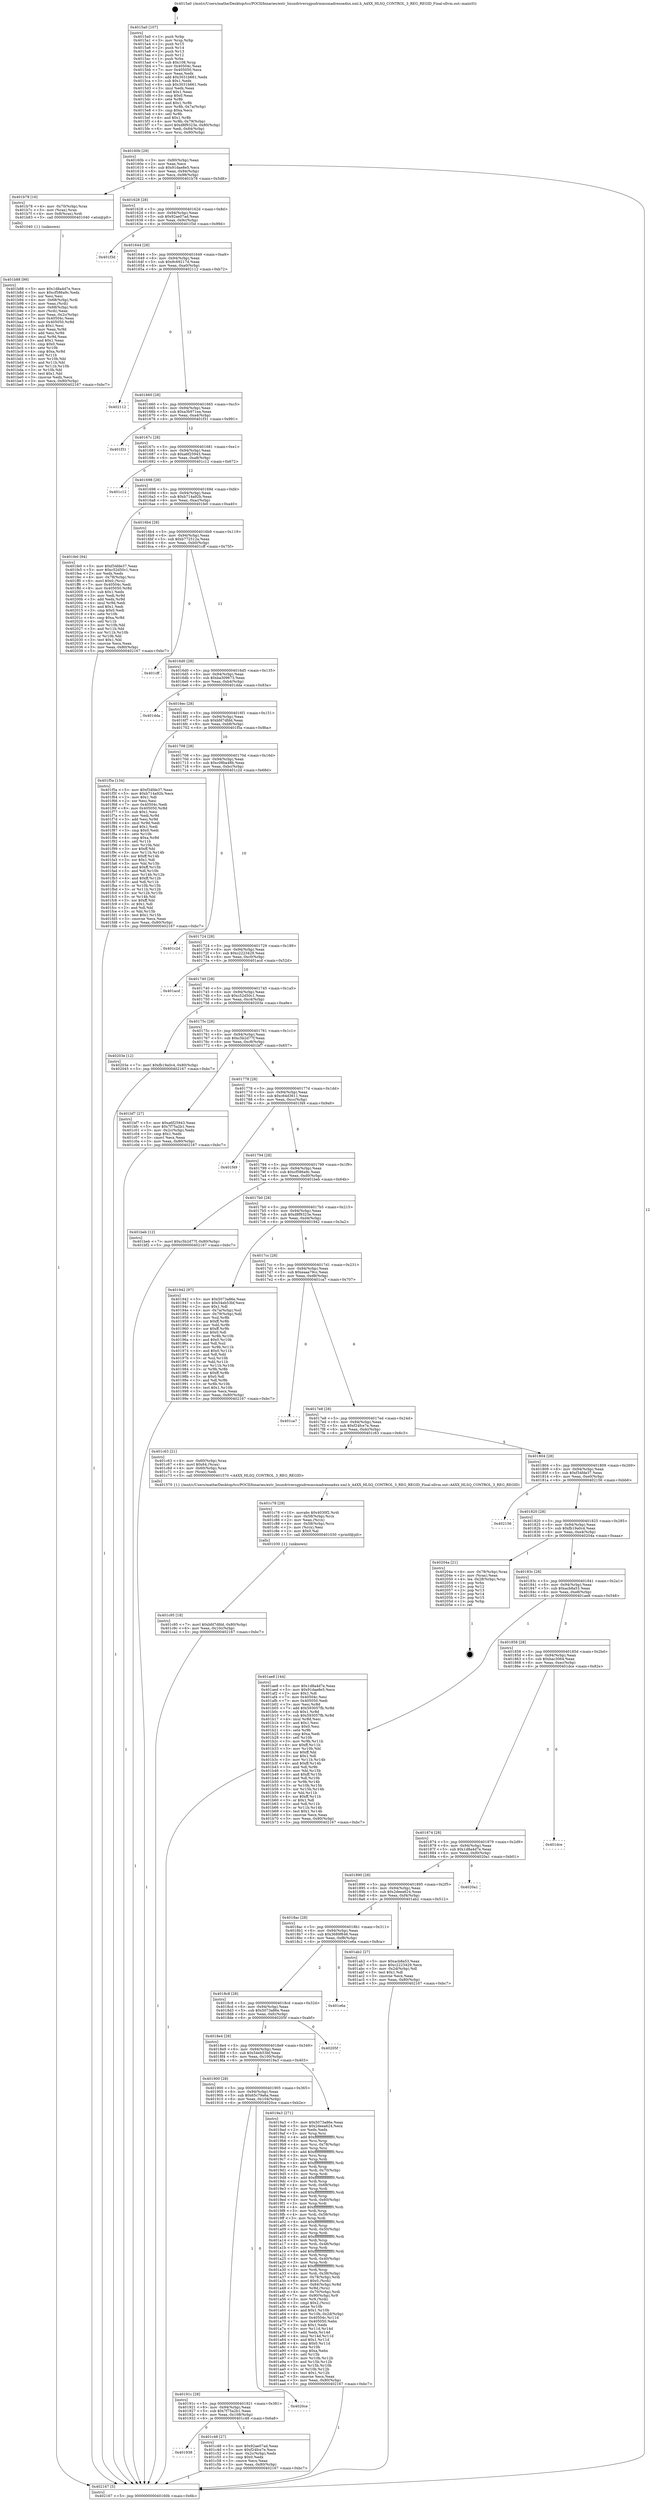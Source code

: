 digraph "0x4015a0" {
  label = "0x4015a0 (/mnt/c/Users/mathe/Desktop/tcc/POCII/binaries/extr_linuxdriversgpudrmmsmadrenoa4xx.xml.h_A4XX_HLSQ_CONTROL_3_REG_REGID_Final-ollvm.out::main(0))"
  labelloc = "t"
  node[shape=record]

  Entry [label="",width=0.3,height=0.3,shape=circle,fillcolor=black,style=filled]
  "0x40160b" [label="{
     0x40160b [29]\l
     | [instrs]\l
     &nbsp;&nbsp;0x40160b \<+3\>: mov -0x80(%rbp),%eax\l
     &nbsp;&nbsp;0x40160e \<+2\>: mov %eax,%ecx\l
     &nbsp;&nbsp;0x401610 \<+6\>: sub $0x91dae8e5,%ecx\l
     &nbsp;&nbsp;0x401616 \<+6\>: mov %eax,-0x94(%rbp)\l
     &nbsp;&nbsp;0x40161c \<+6\>: mov %ecx,-0x98(%rbp)\l
     &nbsp;&nbsp;0x401622 \<+6\>: je 0000000000401b78 \<main+0x5d8\>\l
  }"]
  "0x401b78" [label="{
     0x401b78 [16]\l
     | [instrs]\l
     &nbsp;&nbsp;0x401b78 \<+4\>: mov -0x70(%rbp),%rax\l
     &nbsp;&nbsp;0x401b7c \<+3\>: mov (%rax),%rax\l
     &nbsp;&nbsp;0x401b7f \<+4\>: mov 0x8(%rax),%rdi\l
     &nbsp;&nbsp;0x401b83 \<+5\>: call 0000000000401040 \<atoi@plt\>\l
     | [calls]\l
     &nbsp;&nbsp;0x401040 \{1\} (unknown)\l
  }"]
  "0x401628" [label="{
     0x401628 [28]\l
     | [instrs]\l
     &nbsp;&nbsp;0x401628 \<+5\>: jmp 000000000040162d \<main+0x8d\>\l
     &nbsp;&nbsp;0x40162d \<+6\>: mov -0x94(%rbp),%eax\l
     &nbsp;&nbsp;0x401633 \<+5\>: sub $0x92ae07ad,%eax\l
     &nbsp;&nbsp;0x401638 \<+6\>: mov %eax,-0x9c(%rbp)\l
     &nbsp;&nbsp;0x40163e \<+6\>: je 0000000000401f3d \<main+0x99d\>\l
  }"]
  Exit [label="",width=0.3,height=0.3,shape=circle,fillcolor=black,style=filled,peripheries=2]
  "0x401f3d" [label="{
     0x401f3d\l
  }", style=dashed]
  "0x401644" [label="{
     0x401644 [28]\l
     | [instrs]\l
     &nbsp;&nbsp;0x401644 \<+5\>: jmp 0000000000401649 \<main+0xa9\>\l
     &nbsp;&nbsp;0x401649 \<+6\>: mov -0x94(%rbp),%eax\l
     &nbsp;&nbsp;0x40164f \<+5\>: sub $0x9c69217d,%eax\l
     &nbsp;&nbsp;0x401654 \<+6\>: mov %eax,-0xa0(%rbp)\l
     &nbsp;&nbsp;0x40165a \<+6\>: je 0000000000402112 \<main+0xb72\>\l
  }"]
  "0x401c95" [label="{
     0x401c95 [18]\l
     | [instrs]\l
     &nbsp;&nbsp;0x401c95 \<+7\>: movl $0xbfd7dfdd,-0x80(%rbp)\l
     &nbsp;&nbsp;0x401c9c \<+6\>: mov %eax,-0x10c(%rbp)\l
     &nbsp;&nbsp;0x401ca2 \<+5\>: jmp 0000000000402167 \<main+0xbc7\>\l
  }"]
  "0x402112" [label="{
     0x402112\l
  }", style=dashed]
  "0x401660" [label="{
     0x401660 [28]\l
     | [instrs]\l
     &nbsp;&nbsp;0x401660 \<+5\>: jmp 0000000000401665 \<main+0xc5\>\l
     &nbsp;&nbsp;0x401665 \<+6\>: mov -0x94(%rbp),%eax\l
     &nbsp;&nbsp;0x40166b \<+5\>: sub $0xa3b971ea,%eax\l
     &nbsp;&nbsp;0x401670 \<+6\>: mov %eax,-0xa4(%rbp)\l
     &nbsp;&nbsp;0x401676 \<+6\>: je 0000000000401f31 \<main+0x991\>\l
  }"]
  "0x401c78" [label="{
     0x401c78 [29]\l
     | [instrs]\l
     &nbsp;&nbsp;0x401c78 \<+10\>: movabs $0x4030f2,%rdi\l
     &nbsp;&nbsp;0x401c82 \<+4\>: mov -0x58(%rbp),%rcx\l
     &nbsp;&nbsp;0x401c86 \<+2\>: mov %eax,(%rcx)\l
     &nbsp;&nbsp;0x401c88 \<+4\>: mov -0x58(%rbp),%rcx\l
     &nbsp;&nbsp;0x401c8c \<+2\>: mov (%rcx),%esi\l
     &nbsp;&nbsp;0x401c8e \<+2\>: mov $0x0,%al\l
     &nbsp;&nbsp;0x401c90 \<+5\>: call 0000000000401030 \<printf@plt\>\l
     | [calls]\l
     &nbsp;&nbsp;0x401030 \{1\} (unknown)\l
  }"]
  "0x401f31" [label="{
     0x401f31\l
  }", style=dashed]
  "0x40167c" [label="{
     0x40167c [28]\l
     | [instrs]\l
     &nbsp;&nbsp;0x40167c \<+5\>: jmp 0000000000401681 \<main+0xe1\>\l
     &nbsp;&nbsp;0x401681 \<+6\>: mov -0x94(%rbp),%eax\l
     &nbsp;&nbsp;0x401687 \<+5\>: sub $0xa6f25943,%eax\l
     &nbsp;&nbsp;0x40168c \<+6\>: mov %eax,-0xa8(%rbp)\l
     &nbsp;&nbsp;0x401692 \<+6\>: je 0000000000401c12 \<main+0x672\>\l
  }"]
  "0x401938" [label="{
     0x401938\l
  }", style=dashed]
  "0x401c12" [label="{
     0x401c12\l
  }", style=dashed]
  "0x401698" [label="{
     0x401698 [28]\l
     | [instrs]\l
     &nbsp;&nbsp;0x401698 \<+5\>: jmp 000000000040169d \<main+0xfd\>\l
     &nbsp;&nbsp;0x40169d \<+6\>: mov -0x94(%rbp),%eax\l
     &nbsp;&nbsp;0x4016a3 \<+5\>: sub $0xb714a92b,%eax\l
     &nbsp;&nbsp;0x4016a8 \<+6\>: mov %eax,-0xac(%rbp)\l
     &nbsp;&nbsp;0x4016ae \<+6\>: je 0000000000401fe0 \<main+0xa40\>\l
  }"]
  "0x401c48" [label="{
     0x401c48 [27]\l
     | [instrs]\l
     &nbsp;&nbsp;0x401c48 \<+5\>: mov $0x92ae07ad,%eax\l
     &nbsp;&nbsp;0x401c4d \<+5\>: mov $0xf24fce7e,%ecx\l
     &nbsp;&nbsp;0x401c52 \<+3\>: mov -0x2c(%rbp),%edx\l
     &nbsp;&nbsp;0x401c55 \<+3\>: cmp $0x0,%edx\l
     &nbsp;&nbsp;0x401c58 \<+3\>: cmove %ecx,%eax\l
     &nbsp;&nbsp;0x401c5b \<+3\>: mov %eax,-0x80(%rbp)\l
     &nbsp;&nbsp;0x401c5e \<+5\>: jmp 0000000000402167 \<main+0xbc7\>\l
  }"]
  "0x401fe0" [label="{
     0x401fe0 [94]\l
     | [instrs]\l
     &nbsp;&nbsp;0x401fe0 \<+5\>: mov $0xf34fde37,%eax\l
     &nbsp;&nbsp;0x401fe5 \<+5\>: mov $0xc52d50c1,%ecx\l
     &nbsp;&nbsp;0x401fea \<+2\>: xor %edx,%edx\l
     &nbsp;&nbsp;0x401fec \<+4\>: mov -0x78(%rbp),%rsi\l
     &nbsp;&nbsp;0x401ff0 \<+6\>: movl $0x0,(%rsi)\l
     &nbsp;&nbsp;0x401ff6 \<+7\>: mov 0x40504c,%edi\l
     &nbsp;&nbsp;0x401ffd \<+8\>: mov 0x405050,%r8d\l
     &nbsp;&nbsp;0x402005 \<+3\>: sub $0x1,%edx\l
     &nbsp;&nbsp;0x402008 \<+3\>: mov %edi,%r9d\l
     &nbsp;&nbsp;0x40200b \<+3\>: add %edx,%r9d\l
     &nbsp;&nbsp;0x40200e \<+4\>: imul %r9d,%edi\l
     &nbsp;&nbsp;0x402012 \<+3\>: and $0x1,%edi\l
     &nbsp;&nbsp;0x402015 \<+3\>: cmp $0x0,%edi\l
     &nbsp;&nbsp;0x402018 \<+4\>: sete %r10b\l
     &nbsp;&nbsp;0x40201c \<+4\>: cmp $0xa,%r8d\l
     &nbsp;&nbsp;0x402020 \<+4\>: setl %r11b\l
     &nbsp;&nbsp;0x402024 \<+3\>: mov %r10b,%bl\l
     &nbsp;&nbsp;0x402027 \<+3\>: and %r11b,%bl\l
     &nbsp;&nbsp;0x40202a \<+3\>: xor %r11b,%r10b\l
     &nbsp;&nbsp;0x40202d \<+3\>: or %r10b,%bl\l
     &nbsp;&nbsp;0x402030 \<+3\>: test $0x1,%bl\l
     &nbsp;&nbsp;0x402033 \<+3\>: cmovne %ecx,%eax\l
     &nbsp;&nbsp;0x402036 \<+3\>: mov %eax,-0x80(%rbp)\l
     &nbsp;&nbsp;0x402039 \<+5\>: jmp 0000000000402167 \<main+0xbc7\>\l
  }"]
  "0x4016b4" [label="{
     0x4016b4 [28]\l
     | [instrs]\l
     &nbsp;&nbsp;0x4016b4 \<+5\>: jmp 00000000004016b9 \<main+0x119\>\l
     &nbsp;&nbsp;0x4016b9 \<+6\>: mov -0x94(%rbp),%eax\l
     &nbsp;&nbsp;0x4016bf \<+5\>: sub $0xb772512a,%eax\l
     &nbsp;&nbsp;0x4016c4 \<+6\>: mov %eax,-0xb0(%rbp)\l
     &nbsp;&nbsp;0x4016ca \<+6\>: je 0000000000401cff \<main+0x75f\>\l
  }"]
  "0x40191c" [label="{
     0x40191c [28]\l
     | [instrs]\l
     &nbsp;&nbsp;0x40191c \<+5\>: jmp 0000000000401921 \<main+0x381\>\l
     &nbsp;&nbsp;0x401921 \<+6\>: mov -0x94(%rbp),%eax\l
     &nbsp;&nbsp;0x401927 \<+5\>: sub $0x7f75a2b1,%eax\l
     &nbsp;&nbsp;0x40192c \<+6\>: mov %eax,-0x108(%rbp)\l
     &nbsp;&nbsp;0x401932 \<+6\>: je 0000000000401c48 \<main+0x6a8\>\l
  }"]
  "0x401cff" [label="{
     0x401cff\l
  }", style=dashed]
  "0x4016d0" [label="{
     0x4016d0 [28]\l
     | [instrs]\l
     &nbsp;&nbsp;0x4016d0 \<+5\>: jmp 00000000004016d5 \<main+0x135\>\l
     &nbsp;&nbsp;0x4016d5 \<+6\>: mov -0x94(%rbp),%eax\l
     &nbsp;&nbsp;0x4016db \<+5\>: sub $0xba309673,%eax\l
     &nbsp;&nbsp;0x4016e0 \<+6\>: mov %eax,-0xb4(%rbp)\l
     &nbsp;&nbsp;0x4016e6 \<+6\>: je 0000000000401dda \<main+0x83a\>\l
  }"]
  "0x4020ce" [label="{
     0x4020ce\l
  }", style=dashed]
  "0x401dda" [label="{
     0x401dda\l
  }", style=dashed]
  "0x4016ec" [label="{
     0x4016ec [28]\l
     | [instrs]\l
     &nbsp;&nbsp;0x4016ec \<+5\>: jmp 00000000004016f1 \<main+0x151\>\l
     &nbsp;&nbsp;0x4016f1 \<+6\>: mov -0x94(%rbp),%eax\l
     &nbsp;&nbsp;0x4016f7 \<+5\>: sub $0xbfd7dfdd,%eax\l
     &nbsp;&nbsp;0x4016fc \<+6\>: mov %eax,-0xb8(%rbp)\l
     &nbsp;&nbsp;0x401702 \<+6\>: je 0000000000401f5a \<main+0x9ba\>\l
  }"]
  "0x401b88" [label="{
     0x401b88 [99]\l
     | [instrs]\l
     &nbsp;&nbsp;0x401b88 \<+5\>: mov $0x1d8a4d7e,%ecx\l
     &nbsp;&nbsp;0x401b8d \<+5\>: mov $0xcf586a9c,%edx\l
     &nbsp;&nbsp;0x401b92 \<+2\>: xor %esi,%esi\l
     &nbsp;&nbsp;0x401b94 \<+4\>: mov -0x68(%rbp),%rdi\l
     &nbsp;&nbsp;0x401b98 \<+2\>: mov %eax,(%rdi)\l
     &nbsp;&nbsp;0x401b9a \<+4\>: mov -0x68(%rbp),%rdi\l
     &nbsp;&nbsp;0x401b9e \<+2\>: mov (%rdi),%eax\l
     &nbsp;&nbsp;0x401ba0 \<+3\>: mov %eax,-0x2c(%rbp)\l
     &nbsp;&nbsp;0x401ba3 \<+7\>: mov 0x40504c,%eax\l
     &nbsp;&nbsp;0x401baa \<+8\>: mov 0x405050,%r8d\l
     &nbsp;&nbsp;0x401bb2 \<+3\>: sub $0x1,%esi\l
     &nbsp;&nbsp;0x401bb5 \<+3\>: mov %eax,%r9d\l
     &nbsp;&nbsp;0x401bb8 \<+3\>: add %esi,%r9d\l
     &nbsp;&nbsp;0x401bbb \<+4\>: imul %r9d,%eax\l
     &nbsp;&nbsp;0x401bbf \<+3\>: and $0x1,%eax\l
     &nbsp;&nbsp;0x401bc2 \<+3\>: cmp $0x0,%eax\l
     &nbsp;&nbsp;0x401bc5 \<+4\>: sete %r10b\l
     &nbsp;&nbsp;0x401bc9 \<+4\>: cmp $0xa,%r8d\l
     &nbsp;&nbsp;0x401bcd \<+4\>: setl %r11b\l
     &nbsp;&nbsp;0x401bd1 \<+3\>: mov %r10b,%bl\l
     &nbsp;&nbsp;0x401bd4 \<+3\>: and %r11b,%bl\l
     &nbsp;&nbsp;0x401bd7 \<+3\>: xor %r11b,%r10b\l
     &nbsp;&nbsp;0x401bda \<+3\>: or %r10b,%bl\l
     &nbsp;&nbsp;0x401bdd \<+3\>: test $0x1,%bl\l
     &nbsp;&nbsp;0x401be0 \<+3\>: cmovne %edx,%ecx\l
     &nbsp;&nbsp;0x401be3 \<+3\>: mov %ecx,-0x80(%rbp)\l
     &nbsp;&nbsp;0x401be6 \<+5\>: jmp 0000000000402167 \<main+0xbc7\>\l
  }"]
  "0x401f5a" [label="{
     0x401f5a [134]\l
     | [instrs]\l
     &nbsp;&nbsp;0x401f5a \<+5\>: mov $0xf34fde37,%eax\l
     &nbsp;&nbsp;0x401f5f \<+5\>: mov $0xb714a92b,%ecx\l
     &nbsp;&nbsp;0x401f64 \<+2\>: mov $0x1,%dl\l
     &nbsp;&nbsp;0x401f66 \<+2\>: xor %esi,%esi\l
     &nbsp;&nbsp;0x401f68 \<+7\>: mov 0x40504c,%edi\l
     &nbsp;&nbsp;0x401f6f \<+8\>: mov 0x405050,%r8d\l
     &nbsp;&nbsp;0x401f77 \<+3\>: sub $0x1,%esi\l
     &nbsp;&nbsp;0x401f7a \<+3\>: mov %edi,%r9d\l
     &nbsp;&nbsp;0x401f7d \<+3\>: add %esi,%r9d\l
     &nbsp;&nbsp;0x401f80 \<+4\>: imul %r9d,%edi\l
     &nbsp;&nbsp;0x401f84 \<+3\>: and $0x1,%edi\l
     &nbsp;&nbsp;0x401f87 \<+3\>: cmp $0x0,%edi\l
     &nbsp;&nbsp;0x401f8a \<+4\>: sete %r10b\l
     &nbsp;&nbsp;0x401f8e \<+4\>: cmp $0xa,%r8d\l
     &nbsp;&nbsp;0x401f92 \<+4\>: setl %r11b\l
     &nbsp;&nbsp;0x401f96 \<+3\>: mov %r10b,%bl\l
     &nbsp;&nbsp;0x401f99 \<+3\>: xor $0xff,%bl\l
     &nbsp;&nbsp;0x401f9c \<+3\>: mov %r11b,%r14b\l
     &nbsp;&nbsp;0x401f9f \<+4\>: xor $0xff,%r14b\l
     &nbsp;&nbsp;0x401fa3 \<+3\>: xor $0x1,%dl\l
     &nbsp;&nbsp;0x401fa6 \<+3\>: mov %bl,%r15b\l
     &nbsp;&nbsp;0x401fa9 \<+4\>: and $0xff,%r15b\l
     &nbsp;&nbsp;0x401fad \<+3\>: and %dl,%r10b\l
     &nbsp;&nbsp;0x401fb0 \<+3\>: mov %r14b,%r12b\l
     &nbsp;&nbsp;0x401fb3 \<+4\>: and $0xff,%r12b\l
     &nbsp;&nbsp;0x401fb7 \<+3\>: and %dl,%r11b\l
     &nbsp;&nbsp;0x401fba \<+3\>: or %r10b,%r15b\l
     &nbsp;&nbsp;0x401fbd \<+3\>: or %r11b,%r12b\l
     &nbsp;&nbsp;0x401fc0 \<+3\>: xor %r12b,%r15b\l
     &nbsp;&nbsp;0x401fc3 \<+3\>: or %r14b,%bl\l
     &nbsp;&nbsp;0x401fc6 \<+3\>: xor $0xff,%bl\l
     &nbsp;&nbsp;0x401fc9 \<+3\>: or $0x1,%dl\l
     &nbsp;&nbsp;0x401fcc \<+2\>: and %dl,%bl\l
     &nbsp;&nbsp;0x401fce \<+3\>: or %bl,%r15b\l
     &nbsp;&nbsp;0x401fd1 \<+4\>: test $0x1,%r15b\l
     &nbsp;&nbsp;0x401fd5 \<+3\>: cmovne %ecx,%eax\l
     &nbsp;&nbsp;0x401fd8 \<+3\>: mov %eax,-0x80(%rbp)\l
     &nbsp;&nbsp;0x401fdb \<+5\>: jmp 0000000000402167 \<main+0xbc7\>\l
  }"]
  "0x401708" [label="{
     0x401708 [28]\l
     | [instrs]\l
     &nbsp;&nbsp;0x401708 \<+5\>: jmp 000000000040170d \<main+0x16d\>\l
     &nbsp;&nbsp;0x40170d \<+6\>: mov -0x94(%rbp),%eax\l
     &nbsp;&nbsp;0x401713 \<+5\>: sub $0xc08ba48b,%eax\l
     &nbsp;&nbsp;0x401718 \<+6\>: mov %eax,-0xbc(%rbp)\l
     &nbsp;&nbsp;0x40171e \<+6\>: je 0000000000401c2d \<main+0x68d\>\l
  }"]
  "0x401900" [label="{
     0x401900 [28]\l
     | [instrs]\l
     &nbsp;&nbsp;0x401900 \<+5\>: jmp 0000000000401905 \<main+0x365\>\l
     &nbsp;&nbsp;0x401905 \<+6\>: mov -0x94(%rbp),%eax\l
     &nbsp;&nbsp;0x40190b \<+5\>: sub $0x65c79a6a,%eax\l
     &nbsp;&nbsp;0x401910 \<+6\>: mov %eax,-0x104(%rbp)\l
     &nbsp;&nbsp;0x401916 \<+6\>: je 00000000004020ce \<main+0xb2e\>\l
  }"]
  "0x401c2d" [label="{
     0x401c2d\l
  }", style=dashed]
  "0x401724" [label="{
     0x401724 [28]\l
     | [instrs]\l
     &nbsp;&nbsp;0x401724 \<+5\>: jmp 0000000000401729 \<main+0x189\>\l
     &nbsp;&nbsp;0x401729 \<+6\>: mov -0x94(%rbp),%eax\l
     &nbsp;&nbsp;0x40172f \<+5\>: sub $0xc2223429,%eax\l
     &nbsp;&nbsp;0x401734 \<+6\>: mov %eax,-0xc0(%rbp)\l
     &nbsp;&nbsp;0x40173a \<+6\>: je 0000000000401acd \<main+0x52d\>\l
  }"]
  "0x4019a3" [label="{
     0x4019a3 [271]\l
     | [instrs]\l
     &nbsp;&nbsp;0x4019a3 \<+5\>: mov $0x5073a86e,%eax\l
     &nbsp;&nbsp;0x4019a8 \<+5\>: mov $0x2deea624,%ecx\l
     &nbsp;&nbsp;0x4019ad \<+2\>: xor %edx,%edx\l
     &nbsp;&nbsp;0x4019af \<+3\>: mov %rsp,%rsi\l
     &nbsp;&nbsp;0x4019b2 \<+4\>: add $0xfffffffffffffff0,%rsi\l
     &nbsp;&nbsp;0x4019b6 \<+3\>: mov %rsi,%rsp\l
     &nbsp;&nbsp;0x4019b9 \<+4\>: mov %rsi,-0x78(%rbp)\l
     &nbsp;&nbsp;0x4019bd \<+3\>: mov %rsp,%rsi\l
     &nbsp;&nbsp;0x4019c0 \<+4\>: add $0xfffffffffffffff0,%rsi\l
     &nbsp;&nbsp;0x4019c4 \<+3\>: mov %rsi,%rsp\l
     &nbsp;&nbsp;0x4019c7 \<+3\>: mov %rsp,%rdi\l
     &nbsp;&nbsp;0x4019ca \<+4\>: add $0xfffffffffffffff0,%rdi\l
     &nbsp;&nbsp;0x4019ce \<+3\>: mov %rdi,%rsp\l
     &nbsp;&nbsp;0x4019d1 \<+4\>: mov %rdi,-0x70(%rbp)\l
     &nbsp;&nbsp;0x4019d5 \<+3\>: mov %rsp,%rdi\l
     &nbsp;&nbsp;0x4019d8 \<+4\>: add $0xfffffffffffffff0,%rdi\l
     &nbsp;&nbsp;0x4019dc \<+3\>: mov %rdi,%rsp\l
     &nbsp;&nbsp;0x4019df \<+4\>: mov %rdi,-0x68(%rbp)\l
     &nbsp;&nbsp;0x4019e3 \<+3\>: mov %rsp,%rdi\l
     &nbsp;&nbsp;0x4019e6 \<+4\>: add $0xfffffffffffffff0,%rdi\l
     &nbsp;&nbsp;0x4019ea \<+3\>: mov %rdi,%rsp\l
     &nbsp;&nbsp;0x4019ed \<+4\>: mov %rdi,-0x60(%rbp)\l
     &nbsp;&nbsp;0x4019f1 \<+3\>: mov %rsp,%rdi\l
     &nbsp;&nbsp;0x4019f4 \<+4\>: add $0xfffffffffffffff0,%rdi\l
     &nbsp;&nbsp;0x4019f8 \<+3\>: mov %rdi,%rsp\l
     &nbsp;&nbsp;0x4019fb \<+4\>: mov %rdi,-0x58(%rbp)\l
     &nbsp;&nbsp;0x4019ff \<+3\>: mov %rsp,%rdi\l
     &nbsp;&nbsp;0x401a02 \<+4\>: add $0xfffffffffffffff0,%rdi\l
     &nbsp;&nbsp;0x401a06 \<+3\>: mov %rdi,%rsp\l
     &nbsp;&nbsp;0x401a09 \<+4\>: mov %rdi,-0x50(%rbp)\l
     &nbsp;&nbsp;0x401a0d \<+3\>: mov %rsp,%rdi\l
     &nbsp;&nbsp;0x401a10 \<+4\>: add $0xfffffffffffffff0,%rdi\l
     &nbsp;&nbsp;0x401a14 \<+3\>: mov %rdi,%rsp\l
     &nbsp;&nbsp;0x401a17 \<+4\>: mov %rdi,-0x48(%rbp)\l
     &nbsp;&nbsp;0x401a1b \<+3\>: mov %rsp,%rdi\l
     &nbsp;&nbsp;0x401a1e \<+4\>: add $0xfffffffffffffff0,%rdi\l
     &nbsp;&nbsp;0x401a22 \<+3\>: mov %rdi,%rsp\l
     &nbsp;&nbsp;0x401a25 \<+4\>: mov %rdi,-0x40(%rbp)\l
     &nbsp;&nbsp;0x401a29 \<+3\>: mov %rsp,%rdi\l
     &nbsp;&nbsp;0x401a2c \<+4\>: add $0xfffffffffffffff0,%rdi\l
     &nbsp;&nbsp;0x401a30 \<+3\>: mov %rdi,%rsp\l
     &nbsp;&nbsp;0x401a33 \<+4\>: mov %rdi,-0x38(%rbp)\l
     &nbsp;&nbsp;0x401a37 \<+4\>: mov -0x78(%rbp),%rdi\l
     &nbsp;&nbsp;0x401a3b \<+6\>: movl $0x0,(%rdi)\l
     &nbsp;&nbsp;0x401a41 \<+7\>: mov -0x84(%rbp),%r8d\l
     &nbsp;&nbsp;0x401a48 \<+3\>: mov %r8d,(%rsi)\l
     &nbsp;&nbsp;0x401a4b \<+4\>: mov -0x70(%rbp),%rdi\l
     &nbsp;&nbsp;0x401a4f \<+7\>: mov -0x90(%rbp),%r9\l
     &nbsp;&nbsp;0x401a56 \<+3\>: mov %r9,(%rdi)\l
     &nbsp;&nbsp;0x401a59 \<+3\>: cmpl $0x2,(%rsi)\l
     &nbsp;&nbsp;0x401a5c \<+4\>: setne %r10b\l
     &nbsp;&nbsp;0x401a60 \<+4\>: and $0x1,%r10b\l
     &nbsp;&nbsp;0x401a64 \<+4\>: mov %r10b,-0x2d(%rbp)\l
     &nbsp;&nbsp;0x401a68 \<+8\>: mov 0x40504c,%r11d\l
     &nbsp;&nbsp;0x401a70 \<+7\>: mov 0x405050,%ebx\l
     &nbsp;&nbsp;0x401a77 \<+3\>: sub $0x1,%edx\l
     &nbsp;&nbsp;0x401a7a \<+3\>: mov %r11d,%r14d\l
     &nbsp;&nbsp;0x401a7d \<+3\>: add %edx,%r14d\l
     &nbsp;&nbsp;0x401a80 \<+4\>: imul %r14d,%r11d\l
     &nbsp;&nbsp;0x401a84 \<+4\>: and $0x1,%r11d\l
     &nbsp;&nbsp;0x401a88 \<+4\>: cmp $0x0,%r11d\l
     &nbsp;&nbsp;0x401a8c \<+4\>: sete %r10b\l
     &nbsp;&nbsp;0x401a90 \<+3\>: cmp $0xa,%ebx\l
     &nbsp;&nbsp;0x401a93 \<+4\>: setl %r15b\l
     &nbsp;&nbsp;0x401a97 \<+3\>: mov %r10b,%r12b\l
     &nbsp;&nbsp;0x401a9a \<+3\>: and %r15b,%r12b\l
     &nbsp;&nbsp;0x401a9d \<+3\>: xor %r15b,%r10b\l
     &nbsp;&nbsp;0x401aa0 \<+3\>: or %r10b,%r12b\l
     &nbsp;&nbsp;0x401aa3 \<+4\>: test $0x1,%r12b\l
     &nbsp;&nbsp;0x401aa7 \<+3\>: cmovne %ecx,%eax\l
     &nbsp;&nbsp;0x401aaa \<+3\>: mov %eax,-0x80(%rbp)\l
     &nbsp;&nbsp;0x401aad \<+5\>: jmp 0000000000402167 \<main+0xbc7\>\l
  }"]
  "0x401acd" [label="{
     0x401acd\l
  }", style=dashed]
  "0x401740" [label="{
     0x401740 [28]\l
     | [instrs]\l
     &nbsp;&nbsp;0x401740 \<+5\>: jmp 0000000000401745 \<main+0x1a5\>\l
     &nbsp;&nbsp;0x401745 \<+6\>: mov -0x94(%rbp),%eax\l
     &nbsp;&nbsp;0x40174b \<+5\>: sub $0xc52d50c1,%eax\l
     &nbsp;&nbsp;0x401750 \<+6\>: mov %eax,-0xc4(%rbp)\l
     &nbsp;&nbsp;0x401756 \<+6\>: je 000000000040203e \<main+0xa9e\>\l
  }"]
  "0x4018e4" [label="{
     0x4018e4 [28]\l
     | [instrs]\l
     &nbsp;&nbsp;0x4018e4 \<+5\>: jmp 00000000004018e9 \<main+0x349\>\l
     &nbsp;&nbsp;0x4018e9 \<+6\>: mov -0x94(%rbp),%eax\l
     &nbsp;&nbsp;0x4018ef \<+5\>: sub $0x54eb53bf,%eax\l
     &nbsp;&nbsp;0x4018f4 \<+6\>: mov %eax,-0x100(%rbp)\l
     &nbsp;&nbsp;0x4018fa \<+6\>: je 00000000004019a3 \<main+0x403\>\l
  }"]
  "0x40203e" [label="{
     0x40203e [12]\l
     | [instrs]\l
     &nbsp;&nbsp;0x40203e \<+7\>: movl $0xfb19a0c4,-0x80(%rbp)\l
     &nbsp;&nbsp;0x402045 \<+5\>: jmp 0000000000402167 \<main+0xbc7\>\l
  }"]
  "0x40175c" [label="{
     0x40175c [28]\l
     | [instrs]\l
     &nbsp;&nbsp;0x40175c \<+5\>: jmp 0000000000401761 \<main+0x1c1\>\l
     &nbsp;&nbsp;0x401761 \<+6\>: mov -0x94(%rbp),%eax\l
     &nbsp;&nbsp;0x401767 \<+5\>: sub $0xc5b2d77f,%eax\l
     &nbsp;&nbsp;0x40176c \<+6\>: mov %eax,-0xc8(%rbp)\l
     &nbsp;&nbsp;0x401772 \<+6\>: je 0000000000401bf7 \<main+0x657\>\l
  }"]
  "0x40205f" [label="{
     0x40205f\l
  }", style=dashed]
  "0x401bf7" [label="{
     0x401bf7 [27]\l
     | [instrs]\l
     &nbsp;&nbsp;0x401bf7 \<+5\>: mov $0xa6f25943,%eax\l
     &nbsp;&nbsp;0x401bfc \<+5\>: mov $0x7f75a2b1,%ecx\l
     &nbsp;&nbsp;0x401c01 \<+3\>: mov -0x2c(%rbp),%edx\l
     &nbsp;&nbsp;0x401c04 \<+3\>: cmp $0x1,%edx\l
     &nbsp;&nbsp;0x401c07 \<+3\>: cmovl %ecx,%eax\l
     &nbsp;&nbsp;0x401c0a \<+3\>: mov %eax,-0x80(%rbp)\l
     &nbsp;&nbsp;0x401c0d \<+5\>: jmp 0000000000402167 \<main+0xbc7\>\l
  }"]
  "0x401778" [label="{
     0x401778 [28]\l
     | [instrs]\l
     &nbsp;&nbsp;0x401778 \<+5\>: jmp 000000000040177d \<main+0x1dd\>\l
     &nbsp;&nbsp;0x40177d \<+6\>: mov -0x94(%rbp),%eax\l
     &nbsp;&nbsp;0x401783 \<+5\>: sub $0xc64d3611,%eax\l
     &nbsp;&nbsp;0x401788 \<+6\>: mov %eax,-0xcc(%rbp)\l
     &nbsp;&nbsp;0x40178e \<+6\>: je 0000000000401f49 \<main+0x9a9\>\l
  }"]
  "0x4018c8" [label="{
     0x4018c8 [28]\l
     | [instrs]\l
     &nbsp;&nbsp;0x4018c8 \<+5\>: jmp 00000000004018cd \<main+0x32d\>\l
     &nbsp;&nbsp;0x4018cd \<+6\>: mov -0x94(%rbp),%eax\l
     &nbsp;&nbsp;0x4018d3 \<+5\>: sub $0x5073a86e,%eax\l
     &nbsp;&nbsp;0x4018d8 \<+6\>: mov %eax,-0xfc(%rbp)\l
     &nbsp;&nbsp;0x4018de \<+6\>: je 000000000040205f \<main+0xabf\>\l
  }"]
  "0x401f49" [label="{
     0x401f49\l
  }", style=dashed]
  "0x401794" [label="{
     0x401794 [28]\l
     | [instrs]\l
     &nbsp;&nbsp;0x401794 \<+5\>: jmp 0000000000401799 \<main+0x1f9\>\l
     &nbsp;&nbsp;0x401799 \<+6\>: mov -0x94(%rbp),%eax\l
     &nbsp;&nbsp;0x40179f \<+5\>: sub $0xcf586a9c,%eax\l
     &nbsp;&nbsp;0x4017a4 \<+6\>: mov %eax,-0xd0(%rbp)\l
     &nbsp;&nbsp;0x4017aa \<+6\>: je 0000000000401beb \<main+0x64b\>\l
  }"]
  "0x401e6a" [label="{
     0x401e6a\l
  }", style=dashed]
  "0x401beb" [label="{
     0x401beb [12]\l
     | [instrs]\l
     &nbsp;&nbsp;0x401beb \<+7\>: movl $0xc5b2d77f,-0x80(%rbp)\l
     &nbsp;&nbsp;0x401bf2 \<+5\>: jmp 0000000000402167 \<main+0xbc7\>\l
  }"]
  "0x4017b0" [label="{
     0x4017b0 [28]\l
     | [instrs]\l
     &nbsp;&nbsp;0x4017b0 \<+5\>: jmp 00000000004017b5 \<main+0x215\>\l
     &nbsp;&nbsp;0x4017b5 \<+6\>: mov -0x94(%rbp),%eax\l
     &nbsp;&nbsp;0x4017bb \<+5\>: sub $0xd8f9323e,%eax\l
     &nbsp;&nbsp;0x4017c0 \<+6\>: mov %eax,-0xd4(%rbp)\l
     &nbsp;&nbsp;0x4017c6 \<+6\>: je 0000000000401942 \<main+0x3a2\>\l
  }"]
  "0x4018ac" [label="{
     0x4018ac [28]\l
     | [instrs]\l
     &nbsp;&nbsp;0x4018ac \<+5\>: jmp 00000000004018b1 \<main+0x311\>\l
     &nbsp;&nbsp;0x4018b1 \<+6\>: mov -0x94(%rbp),%eax\l
     &nbsp;&nbsp;0x4018b7 \<+5\>: sub $0x3689f646,%eax\l
     &nbsp;&nbsp;0x4018bc \<+6\>: mov %eax,-0xf8(%rbp)\l
     &nbsp;&nbsp;0x4018c2 \<+6\>: je 0000000000401e6a \<main+0x8ca\>\l
  }"]
  "0x401942" [label="{
     0x401942 [97]\l
     | [instrs]\l
     &nbsp;&nbsp;0x401942 \<+5\>: mov $0x5073a86e,%eax\l
     &nbsp;&nbsp;0x401947 \<+5\>: mov $0x54eb53bf,%ecx\l
     &nbsp;&nbsp;0x40194c \<+2\>: mov $0x1,%dl\l
     &nbsp;&nbsp;0x40194e \<+4\>: mov -0x7a(%rbp),%sil\l
     &nbsp;&nbsp;0x401952 \<+4\>: mov -0x79(%rbp),%dil\l
     &nbsp;&nbsp;0x401956 \<+3\>: mov %sil,%r8b\l
     &nbsp;&nbsp;0x401959 \<+4\>: xor $0xff,%r8b\l
     &nbsp;&nbsp;0x40195d \<+3\>: mov %dil,%r9b\l
     &nbsp;&nbsp;0x401960 \<+4\>: xor $0xff,%r9b\l
     &nbsp;&nbsp;0x401964 \<+3\>: xor $0x0,%dl\l
     &nbsp;&nbsp;0x401967 \<+3\>: mov %r8b,%r10b\l
     &nbsp;&nbsp;0x40196a \<+4\>: and $0x0,%r10b\l
     &nbsp;&nbsp;0x40196e \<+3\>: and %dl,%sil\l
     &nbsp;&nbsp;0x401971 \<+3\>: mov %r9b,%r11b\l
     &nbsp;&nbsp;0x401974 \<+4\>: and $0x0,%r11b\l
     &nbsp;&nbsp;0x401978 \<+3\>: and %dl,%dil\l
     &nbsp;&nbsp;0x40197b \<+3\>: or %sil,%r10b\l
     &nbsp;&nbsp;0x40197e \<+3\>: or %dil,%r11b\l
     &nbsp;&nbsp;0x401981 \<+3\>: xor %r11b,%r10b\l
     &nbsp;&nbsp;0x401984 \<+3\>: or %r9b,%r8b\l
     &nbsp;&nbsp;0x401987 \<+4\>: xor $0xff,%r8b\l
     &nbsp;&nbsp;0x40198b \<+3\>: or $0x0,%dl\l
     &nbsp;&nbsp;0x40198e \<+3\>: and %dl,%r8b\l
     &nbsp;&nbsp;0x401991 \<+3\>: or %r8b,%r10b\l
     &nbsp;&nbsp;0x401994 \<+4\>: test $0x1,%r10b\l
     &nbsp;&nbsp;0x401998 \<+3\>: cmovne %ecx,%eax\l
     &nbsp;&nbsp;0x40199b \<+3\>: mov %eax,-0x80(%rbp)\l
     &nbsp;&nbsp;0x40199e \<+5\>: jmp 0000000000402167 \<main+0xbc7\>\l
  }"]
  "0x4017cc" [label="{
     0x4017cc [28]\l
     | [instrs]\l
     &nbsp;&nbsp;0x4017cc \<+5\>: jmp 00000000004017d1 \<main+0x231\>\l
     &nbsp;&nbsp;0x4017d1 \<+6\>: mov -0x94(%rbp),%eax\l
     &nbsp;&nbsp;0x4017d7 \<+5\>: sub $0xeaaa79cc,%eax\l
     &nbsp;&nbsp;0x4017dc \<+6\>: mov %eax,-0xd8(%rbp)\l
     &nbsp;&nbsp;0x4017e2 \<+6\>: je 0000000000401ca7 \<main+0x707\>\l
  }"]
  "0x402167" [label="{
     0x402167 [5]\l
     | [instrs]\l
     &nbsp;&nbsp;0x402167 \<+5\>: jmp 000000000040160b \<main+0x6b\>\l
  }"]
  "0x4015a0" [label="{
     0x4015a0 [107]\l
     | [instrs]\l
     &nbsp;&nbsp;0x4015a0 \<+1\>: push %rbp\l
     &nbsp;&nbsp;0x4015a1 \<+3\>: mov %rsp,%rbp\l
     &nbsp;&nbsp;0x4015a4 \<+2\>: push %r15\l
     &nbsp;&nbsp;0x4015a6 \<+2\>: push %r14\l
     &nbsp;&nbsp;0x4015a8 \<+2\>: push %r13\l
     &nbsp;&nbsp;0x4015aa \<+2\>: push %r12\l
     &nbsp;&nbsp;0x4015ac \<+1\>: push %rbx\l
     &nbsp;&nbsp;0x4015ad \<+7\>: sub $0x108,%rsp\l
     &nbsp;&nbsp;0x4015b4 \<+7\>: mov 0x40504c,%eax\l
     &nbsp;&nbsp;0x4015bb \<+7\>: mov 0x405050,%ecx\l
     &nbsp;&nbsp;0x4015c2 \<+2\>: mov %eax,%edx\l
     &nbsp;&nbsp;0x4015c4 \<+6\>: add $0x3031b661,%edx\l
     &nbsp;&nbsp;0x4015ca \<+3\>: sub $0x1,%edx\l
     &nbsp;&nbsp;0x4015cd \<+6\>: sub $0x3031b661,%edx\l
     &nbsp;&nbsp;0x4015d3 \<+3\>: imul %edx,%eax\l
     &nbsp;&nbsp;0x4015d6 \<+3\>: and $0x1,%eax\l
     &nbsp;&nbsp;0x4015d9 \<+3\>: cmp $0x0,%eax\l
     &nbsp;&nbsp;0x4015dc \<+4\>: sete %r8b\l
     &nbsp;&nbsp;0x4015e0 \<+4\>: and $0x1,%r8b\l
     &nbsp;&nbsp;0x4015e4 \<+4\>: mov %r8b,-0x7a(%rbp)\l
     &nbsp;&nbsp;0x4015e8 \<+3\>: cmp $0xa,%ecx\l
     &nbsp;&nbsp;0x4015eb \<+4\>: setl %r8b\l
     &nbsp;&nbsp;0x4015ef \<+4\>: and $0x1,%r8b\l
     &nbsp;&nbsp;0x4015f3 \<+4\>: mov %r8b,-0x79(%rbp)\l
     &nbsp;&nbsp;0x4015f7 \<+7\>: movl $0xd8f9323e,-0x80(%rbp)\l
     &nbsp;&nbsp;0x4015fe \<+6\>: mov %edi,-0x84(%rbp)\l
     &nbsp;&nbsp;0x401604 \<+7\>: mov %rsi,-0x90(%rbp)\l
  }"]
  "0x401ab2" [label="{
     0x401ab2 [27]\l
     | [instrs]\l
     &nbsp;&nbsp;0x401ab2 \<+5\>: mov $0xacb8a53,%eax\l
     &nbsp;&nbsp;0x401ab7 \<+5\>: mov $0xc2223429,%ecx\l
     &nbsp;&nbsp;0x401abc \<+3\>: mov -0x2d(%rbp),%dl\l
     &nbsp;&nbsp;0x401abf \<+3\>: test $0x1,%dl\l
     &nbsp;&nbsp;0x401ac2 \<+3\>: cmovne %ecx,%eax\l
     &nbsp;&nbsp;0x401ac5 \<+3\>: mov %eax,-0x80(%rbp)\l
     &nbsp;&nbsp;0x401ac8 \<+5\>: jmp 0000000000402167 \<main+0xbc7\>\l
  }"]
  "0x401ca7" [label="{
     0x401ca7\l
  }", style=dashed]
  "0x4017e8" [label="{
     0x4017e8 [28]\l
     | [instrs]\l
     &nbsp;&nbsp;0x4017e8 \<+5\>: jmp 00000000004017ed \<main+0x24d\>\l
     &nbsp;&nbsp;0x4017ed \<+6\>: mov -0x94(%rbp),%eax\l
     &nbsp;&nbsp;0x4017f3 \<+5\>: sub $0xf24fce7e,%eax\l
     &nbsp;&nbsp;0x4017f8 \<+6\>: mov %eax,-0xdc(%rbp)\l
     &nbsp;&nbsp;0x4017fe \<+6\>: je 0000000000401c63 \<main+0x6c3\>\l
  }"]
  "0x401890" [label="{
     0x401890 [28]\l
     | [instrs]\l
     &nbsp;&nbsp;0x401890 \<+5\>: jmp 0000000000401895 \<main+0x2f5\>\l
     &nbsp;&nbsp;0x401895 \<+6\>: mov -0x94(%rbp),%eax\l
     &nbsp;&nbsp;0x40189b \<+5\>: sub $0x2deea624,%eax\l
     &nbsp;&nbsp;0x4018a0 \<+6\>: mov %eax,-0xf4(%rbp)\l
     &nbsp;&nbsp;0x4018a6 \<+6\>: je 0000000000401ab2 \<main+0x512\>\l
  }"]
  "0x401c63" [label="{
     0x401c63 [21]\l
     | [instrs]\l
     &nbsp;&nbsp;0x401c63 \<+4\>: mov -0x60(%rbp),%rax\l
     &nbsp;&nbsp;0x401c67 \<+6\>: movl $0x64,(%rax)\l
     &nbsp;&nbsp;0x401c6d \<+4\>: mov -0x60(%rbp),%rax\l
     &nbsp;&nbsp;0x401c71 \<+2\>: mov (%rax),%edi\l
     &nbsp;&nbsp;0x401c73 \<+5\>: call 0000000000401570 \<A4XX_HLSQ_CONTROL_3_REG_REGID\>\l
     | [calls]\l
     &nbsp;&nbsp;0x401570 \{1\} (/mnt/c/Users/mathe/Desktop/tcc/POCII/binaries/extr_linuxdriversgpudrmmsmadrenoa4xx.xml.h_A4XX_HLSQ_CONTROL_3_REG_REGID_Final-ollvm.out::A4XX_HLSQ_CONTROL_3_REG_REGID)\l
  }"]
  "0x401804" [label="{
     0x401804 [28]\l
     | [instrs]\l
     &nbsp;&nbsp;0x401804 \<+5\>: jmp 0000000000401809 \<main+0x269\>\l
     &nbsp;&nbsp;0x401809 \<+6\>: mov -0x94(%rbp),%eax\l
     &nbsp;&nbsp;0x40180f \<+5\>: sub $0xf34fde37,%eax\l
     &nbsp;&nbsp;0x401814 \<+6\>: mov %eax,-0xe0(%rbp)\l
     &nbsp;&nbsp;0x40181a \<+6\>: je 0000000000402156 \<main+0xbb6\>\l
  }"]
  "0x4020a1" [label="{
     0x4020a1\l
  }", style=dashed]
  "0x402156" [label="{
     0x402156\l
  }", style=dashed]
  "0x401820" [label="{
     0x401820 [28]\l
     | [instrs]\l
     &nbsp;&nbsp;0x401820 \<+5\>: jmp 0000000000401825 \<main+0x285\>\l
     &nbsp;&nbsp;0x401825 \<+6\>: mov -0x94(%rbp),%eax\l
     &nbsp;&nbsp;0x40182b \<+5\>: sub $0xfb19a0c4,%eax\l
     &nbsp;&nbsp;0x401830 \<+6\>: mov %eax,-0xe4(%rbp)\l
     &nbsp;&nbsp;0x401836 \<+6\>: je 000000000040204a \<main+0xaaa\>\l
  }"]
  "0x401874" [label="{
     0x401874 [28]\l
     | [instrs]\l
     &nbsp;&nbsp;0x401874 \<+5\>: jmp 0000000000401879 \<main+0x2d9\>\l
     &nbsp;&nbsp;0x401879 \<+6\>: mov -0x94(%rbp),%eax\l
     &nbsp;&nbsp;0x40187f \<+5\>: sub $0x1d8a4d7e,%eax\l
     &nbsp;&nbsp;0x401884 \<+6\>: mov %eax,-0xf0(%rbp)\l
     &nbsp;&nbsp;0x40188a \<+6\>: je 00000000004020a1 \<main+0xb01\>\l
  }"]
  "0x40204a" [label="{
     0x40204a [21]\l
     | [instrs]\l
     &nbsp;&nbsp;0x40204a \<+4\>: mov -0x78(%rbp),%rax\l
     &nbsp;&nbsp;0x40204e \<+2\>: mov (%rax),%eax\l
     &nbsp;&nbsp;0x402050 \<+4\>: lea -0x28(%rbp),%rsp\l
     &nbsp;&nbsp;0x402054 \<+1\>: pop %rbx\l
     &nbsp;&nbsp;0x402055 \<+2\>: pop %r12\l
     &nbsp;&nbsp;0x402057 \<+2\>: pop %r13\l
     &nbsp;&nbsp;0x402059 \<+2\>: pop %r14\l
     &nbsp;&nbsp;0x40205b \<+2\>: pop %r15\l
     &nbsp;&nbsp;0x40205d \<+1\>: pop %rbp\l
     &nbsp;&nbsp;0x40205e \<+1\>: ret\l
  }"]
  "0x40183c" [label="{
     0x40183c [28]\l
     | [instrs]\l
     &nbsp;&nbsp;0x40183c \<+5\>: jmp 0000000000401841 \<main+0x2a1\>\l
     &nbsp;&nbsp;0x401841 \<+6\>: mov -0x94(%rbp),%eax\l
     &nbsp;&nbsp;0x401847 \<+5\>: sub $0xacb8a53,%eax\l
     &nbsp;&nbsp;0x40184c \<+6\>: mov %eax,-0xe8(%rbp)\l
     &nbsp;&nbsp;0x401852 \<+6\>: je 0000000000401ae8 \<main+0x548\>\l
  }"]
  "0x401dce" [label="{
     0x401dce\l
  }", style=dashed]
  "0x401ae8" [label="{
     0x401ae8 [144]\l
     | [instrs]\l
     &nbsp;&nbsp;0x401ae8 \<+5\>: mov $0x1d8a4d7e,%eax\l
     &nbsp;&nbsp;0x401aed \<+5\>: mov $0x91dae8e5,%ecx\l
     &nbsp;&nbsp;0x401af2 \<+2\>: mov $0x1,%dl\l
     &nbsp;&nbsp;0x401af4 \<+7\>: mov 0x40504c,%esi\l
     &nbsp;&nbsp;0x401afb \<+7\>: mov 0x405050,%edi\l
     &nbsp;&nbsp;0x401b02 \<+3\>: mov %esi,%r8d\l
     &nbsp;&nbsp;0x401b05 \<+7\>: add $0x593057fb,%r8d\l
     &nbsp;&nbsp;0x401b0c \<+4\>: sub $0x1,%r8d\l
     &nbsp;&nbsp;0x401b10 \<+7\>: sub $0x593057fb,%r8d\l
     &nbsp;&nbsp;0x401b17 \<+4\>: imul %r8d,%esi\l
     &nbsp;&nbsp;0x401b1b \<+3\>: and $0x1,%esi\l
     &nbsp;&nbsp;0x401b1e \<+3\>: cmp $0x0,%esi\l
     &nbsp;&nbsp;0x401b21 \<+4\>: sete %r9b\l
     &nbsp;&nbsp;0x401b25 \<+3\>: cmp $0xa,%edi\l
     &nbsp;&nbsp;0x401b28 \<+4\>: setl %r10b\l
     &nbsp;&nbsp;0x401b2c \<+3\>: mov %r9b,%r11b\l
     &nbsp;&nbsp;0x401b2f \<+4\>: xor $0xff,%r11b\l
     &nbsp;&nbsp;0x401b33 \<+3\>: mov %r10b,%bl\l
     &nbsp;&nbsp;0x401b36 \<+3\>: xor $0xff,%bl\l
     &nbsp;&nbsp;0x401b39 \<+3\>: xor $0x1,%dl\l
     &nbsp;&nbsp;0x401b3c \<+3\>: mov %r11b,%r14b\l
     &nbsp;&nbsp;0x401b3f \<+4\>: and $0xff,%r14b\l
     &nbsp;&nbsp;0x401b43 \<+3\>: and %dl,%r9b\l
     &nbsp;&nbsp;0x401b46 \<+3\>: mov %bl,%r15b\l
     &nbsp;&nbsp;0x401b49 \<+4\>: and $0xff,%r15b\l
     &nbsp;&nbsp;0x401b4d \<+3\>: and %dl,%r10b\l
     &nbsp;&nbsp;0x401b50 \<+3\>: or %r9b,%r14b\l
     &nbsp;&nbsp;0x401b53 \<+3\>: or %r10b,%r15b\l
     &nbsp;&nbsp;0x401b56 \<+3\>: xor %r15b,%r14b\l
     &nbsp;&nbsp;0x401b59 \<+3\>: or %bl,%r11b\l
     &nbsp;&nbsp;0x401b5c \<+4\>: xor $0xff,%r11b\l
     &nbsp;&nbsp;0x401b60 \<+3\>: or $0x1,%dl\l
     &nbsp;&nbsp;0x401b63 \<+3\>: and %dl,%r11b\l
     &nbsp;&nbsp;0x401b66 \<+3\>: or %r11b,%r14b\l
     &nbsp;&nbsp;0x401b69 \<+4\>: test $0x1,%r14b\l
     &nbsp;&nbsp;0x401b6d \<+3\>: cmovne %ecx,%eax\l
     &nbsp;&nbsp;0x401b70 \<+3\>: mov %eax,-0x80(%rbp)\l
     &nbsp;&nbsp;0x401b73 \<+5\>: jmp 0000000000402167 \<main+0xbc7\>\l
  }"]
  "0x401858" [label="{
     0x401858 [28]\l
     | [instrs]\l
     &nbsp;&nbsp;0x401858 \<+5\>: jmp 000000000040185d \<main+0x2bd\>\l
     &nbsp;&nbsp;0x40185d \<+6\>: mov -0x94(%rbp),%eax\l
     &nbsp;&nbsp;0x401863 \<+5\>: sub $0xbac3064,%eax\l
     &nbsp;&nbsp;0x401868 \<+6\>: mov %eax,-0xec(%rbp)\l
     &nbsp;&nbsp;0x40186e \<+6\>: je 0000000000401dce \<main+0x82e\>\l
  }"]
  Entry -> "0x4015a0" [label=" 1"]
  "0x40160b" -> "0x401b78" [label=" 1"]
  "0x40160b" -> "0x401628" [label=" 12"]
  "0x40204a" -> Exit [label=" 1"]
  "0x401628" -> "0x401f3d" [label=" 0"]
  "0x401628" -> "0x401644" [label=" 12"]
  "0x40203e" -> "0x402167" [label=" 1"]
  "0x401644" -> "0x402112" [label=" 0"]
  "0x401644" -> "0x401660" [label=" 12"]
  "0x401fe0" -> "0x402167" [label=" 1"]
  "0x401660" -> "0x401f31" [label=" 0"]
  "0x401660" -> "0x40167c" [label=" 12"]
  "0x401f5a" -> "0x402167" [label=" 1"]
  "0x40167c" -> "0x401c12" [label=" 0"]
  "0x40167c" -> "0x401698" [label=" 12"]
  "0x401c95" -> "0x402167" [label=" 1"]
  "0x401698" -> "0x401fe0" [label=" 1"]
  "0x401698" -> "0x4016b4" [label=" 11"]
  "0x401c78" -> "0x401c95" [label=" 1"]
  "0x4016b4" -> "0x401cff" [label=" 0"]
  "0x4016b4" -> "0x4016d0" [label=" 11"]
  "0x401c48" -> "0x402167" [label=" 1"]
  "0x4016d0" -> "0x401dda" [label=" 0"]
  "0x4016d0" -> "0x4016ec" [label=" 11"]
  "0x40191c" -> "0x401938" [label=" 0"]
  "0x4016ec" -> "0x401f5a" [label=" 1"]
  "0x4016ec" -> "0x401708" [label=" 10"]
  "0x401c63" -> "0x401c78" [label=" 1"]
  "0x401708" -> "0x401c2d" [label=" 0"]
  "0x401708" -> "0x401724" [label=" 10"]
  "0x401900" -> "0x4020ce" [label=" 0"]
  "0x401724" -> "0x401acd" [label=" 0"]
  "0x401724" -> "0x401740" [label=" 10"]
  "0x40191c" -> "0x401c48" [label=" 1"]
  "0x401740" -> "0x40203e" [label=" 1"]
  "0x401740" -> "0x40175c" [label=" 9"]
  "0x401beb" -> "0x402167" [label=" 1"]
  "0x40175c" -> "0x401bf7" [label=" 1"]
  "0x40175c" -> "0x401778" [label=" 8"]
  "0x401b88" -> "0x402167" [label=" 1"]
  "0x401778" -> "0x401f49" [label=" 0"]
  "0x401778" -> "0x401794" [label=" 8"]
  "0x401ae8" -> "0x402167" [label=" 1"]
  "0x401794" -> "0x401beb" [label=" 1"]
  "0x401794" -> "0x4017b0" [label=" 7"]
  "0x401ab2" -> "0x402167" [label=" 1"]
  "0x4017b0" -> "0x401942" [label=" 1"]
  "0x4017b0" -> "0x4017cc" [label=" 6"]
  "0x401942" -> "0x402167" [label=" 1"]
  "0x4015a0" -> "0x40160b" [label=" 1"]
  "0x402167" -> "0x40160b" [label=" 12"]
  "0x401900" -> "0x40191c" [label=" 1"]
  "0x4017cc" -> "0x401ca7" [label=" 0"]
  "0x4017cc" -> "0x4017e8" [label=" 6"]
  "0x4018e4" -> "0x401900" [label=" 1"]
  "0x4017e8" -> "0x401c63" [label=" 1"]
  "0x4017e8" -> "0x401804" [label=" 5"]
  "0x401bf7" -> "0x402167" [label=" 1"]
  "0x401804" -> "0x402156" [label=" 0"]
  "0x401804" -> "0x401820" [label=" 5"]
  "0x4018c8" -> "0x4018e4" [label=" 2"]
  "0x401820" -> "0x40204a" [label=" 1"]
  "0x401820" -> "0x40183c" [label=" 4"]
  "0x401b78" -> "0x401b88" [label=" 1"]
  "0x40183c" -> "0x401ae8" [label=" 1"]
  "0x40183c" -> "0x401858" [label=" 3"]
  "0x4018ac" -> "0x4018c8" [label=" 2"]
  "0x401858" -> "0x401dce" [label=" 0"]
  "0x401858" -> "0x401874" [label=" 3"]
  "0x4018c8" -> "0x40205f" [label=" 0"]
  "0x401874" -> "0x4020a1" [label=" 0"]
  "0x401874" -> "0x401890" [label=" 3"]
  "0x4018e4" -> "0x4019a3" [label=" 1"]
  "0x401890" -> "0x401ab2" [label=" 1"]
  "0x401890" -> "0x4018ac" [label=" 2"]
  "0x4019a3" -> "0x402167" [label=" 1"]
  "0x4018ac" -> "0x401e6a" [label=" 0"]
}
